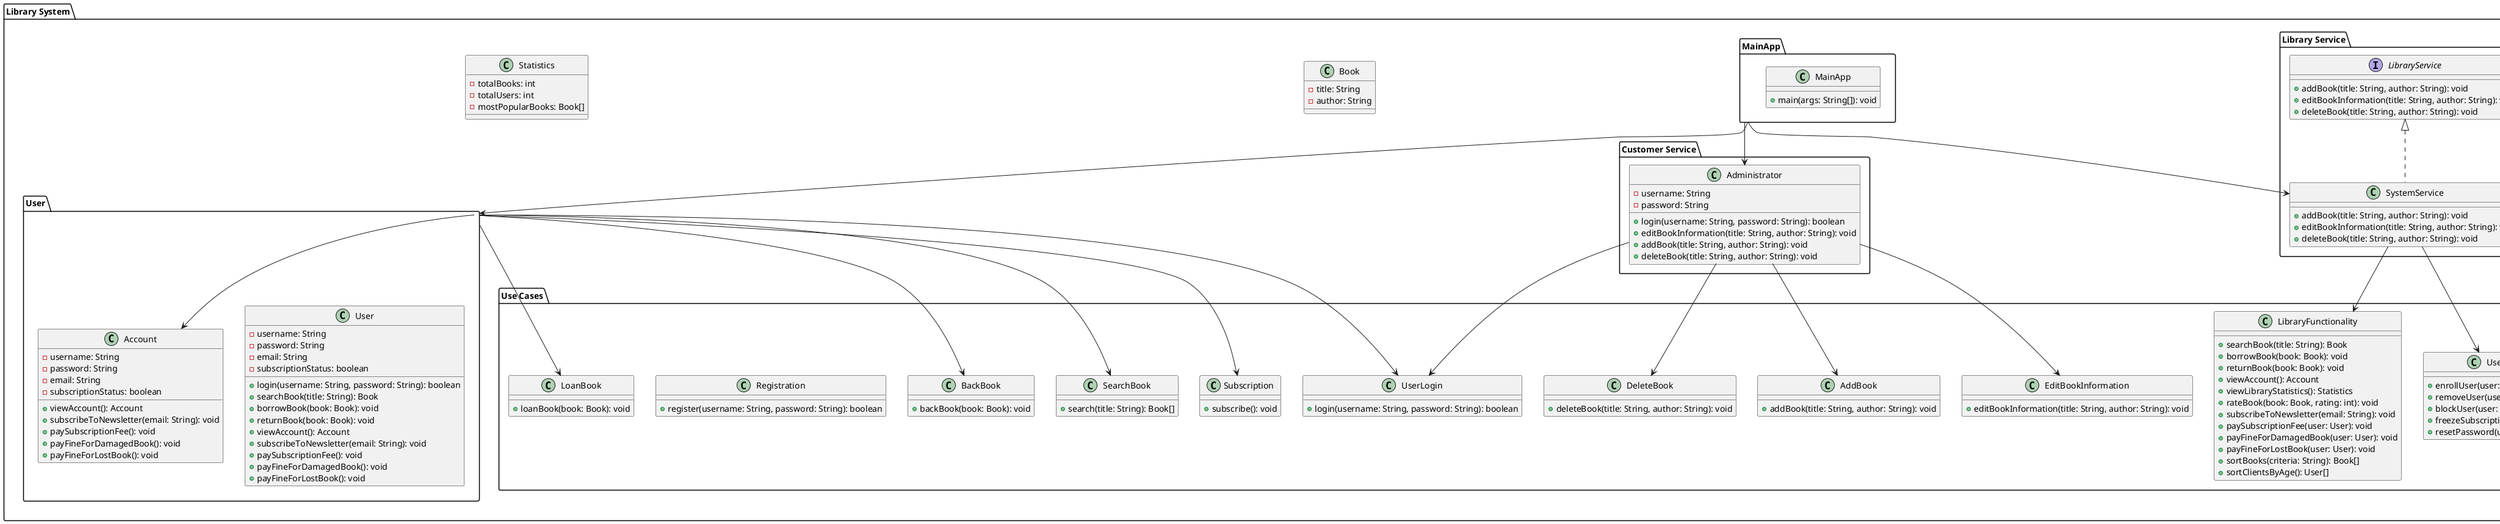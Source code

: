 [09:54] Nina Charles
@startuml
package "Library System" {
    package "User" {
        class User {
            - username: String
            - password: String
            - email: String
            - subscriptionStatus: boolean
            + login(username: String, password: String): boolean
            + searchBook(title: String): Book
            + borrowBook(book: Book): void
            + returnBook(book: Book): void
            + viewAccount(): Account
            + subscribeToNewsletter(email: String): void
            + paySubscriptionFee(): void
            + payFineForDamagedBook(): void
            + payFineForLostBook(): void
        }

        class Account {
            - username: String
            - password: String
            - email: String
            - subscriptionStatus: boolean
            + viewAccount(): Account
            + subscribeToNewsletter(email: String): void
            + paySubscriptionFee(): void
            + payFineForDamagedBook(): void
            + payFineForLostBook(): void
        }
    }

    package "Customer Service" {
        class Administrator {
            - username: String
            - password: String
            + login(username: String, password: String): boolean
            + editBookInformation(title: String, author: String): void
            + addBook(title: String, author: String): void
            + deleteBook(title: String, author: String): void
        }
    }

    package "Library Service" {
        interface LibraryService {
            + addBook(title: String, author: String): void
            + editBookInformation(title: String, author: String): void
            + deleteBook(title: String, author: String): void
        }

        class SystemService implements LibraryService {
            + addBook(title: String, author: String): void
            + editBookInformation(title: String, author: String): void
            + deleteBook(title: String, author: String): void
        }
    }

    package "Use Cases" {
        class SearchBook {
            + search(title: String): Book[]
        }

        class BackBook {
            + backBook(book: Book): void
        }

        class LoanBook {
            + loanBook(book: Book): void
        }

        class UserLogin {
            + login(username: String, password: String): boolean
        }

        class Subscription {
            + subscribe(): void
        }

        class EditBookInformation {
            + editBookInformation(title: String, author: String): void
        }

        class AddBook {
            + addBook(title: String, author: String): void
        }

        class DeleteBook {
            + deleteBook(title: String, author: String): void
        }

        class BookManage {
            + moveBook(book: Book, category: String): void
            + restoreBook(book: Book): void
            + markBook(book: Book): void
            + calculatePopularity(): Map<Book, Integer>
        }

        class UserManage {
            + enrollUser(user: User): void
            + removeUser(user: User): void
            + blockUser(user: User): void
            + freezeSubscription(user: User): void
            + resetPassword(user: User): void
        }

        class Registration {
            + register(username: String, password: String): boolean
        }

        class LibraryFunctionality {
            + searchBook(title: String): Book
            + borrowBook(book: Book): void
            + returnBook(book: Book): void
            + viewAccount(): Account
            + viewLibraryStatistics(): Statistics
            + rateBook(book: Book, rating: int): void
            + subscribeToNewsletter(email: String): void
            + paySubscriptionFee(user: User): void
            + payFineForDamagedBook(user: User): void
            + payFineForLostBook(user: User): void
            + sortBooks(criteria: String): Book[]
            + sortClientsByAge(): User[]
        }
    }

    package "MainApp" {
        class MainApp {
            + main(args: String[]): void
        }
    }

    class Book {
        - title: String
        - author: String
    }

    class Statistics {
        - totalBooks: int
        - totalUsers: int
        - mostPopularBooks: Book[]
    }

    User --> UserLogin
    User --> SearchBook
    User --> BackBook
    User --> LoanBook
    User --> Subscription
    User --> Account

    Administrator --> UserLogin
    Administrator --> EditBookInformation
    Administrator --> AddBook
    Administrator --> DeleteBook

    SystemService --> BookManage
    SystemService --> UserManage
    SystemService --> LibraryFunctionality

    MainApp --> User
    MainApp --> Administrator
    MainApp --> SystemService
}
@enduml